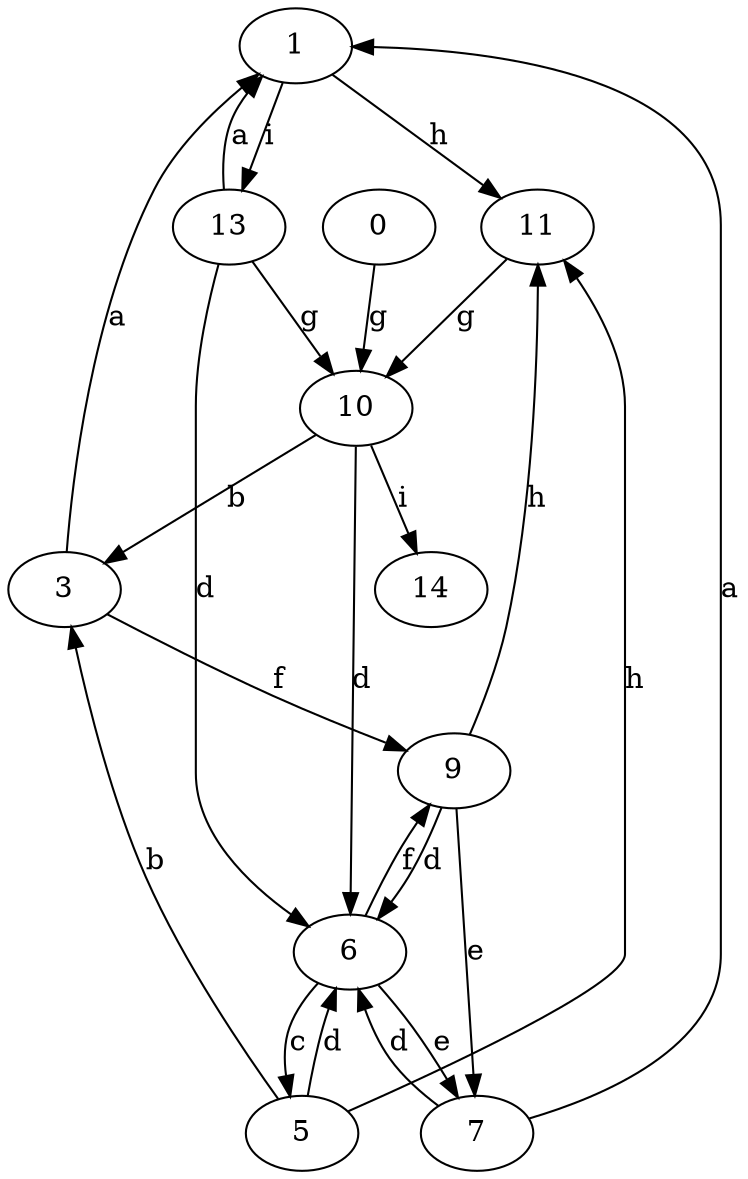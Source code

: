 strict digraph  {
1;
3;
5;
6;
7;
9;
10;
11;
0;
13;
14;
1 -> 11  [label=h];
1 -> 13  [label=i];
3 -> 1  [label=a];
3 -> 9  [label=f];
5 -> 3  [label=b];
5 -> 6  [label=d];
5 -> 11  [label=h];
6 -> 5  [label=c];
6 -> 7  [label=e];
6 -> 9  [label=f];
7 -> 1  [label=a];
7 -> 6  [label=d];
9 -> 6  [label=d];
9 -> 7  [label=e];
9 -> 11  [label=h];
10 -> 3  [label=b];
10 -> 6  [label=d];
10 -> 14  [label=i];
11 -> 10  [label=g];
0 -> 10  [label=g];
13 -> 1  [label=a];
13 -> 6  [label=d];
13 -> 10  [label=g];
}
